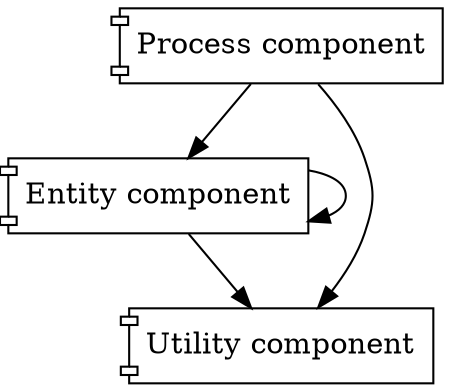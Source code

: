 digraph X {
  rankdir="TB";
  node[shape=component]

  process [label="Process component"]
  entity [label="Entity component"]
  utility [label="Utility component"]
  process -> entity
  process -> utility
  entity -> entity
  entity -> utility
}
